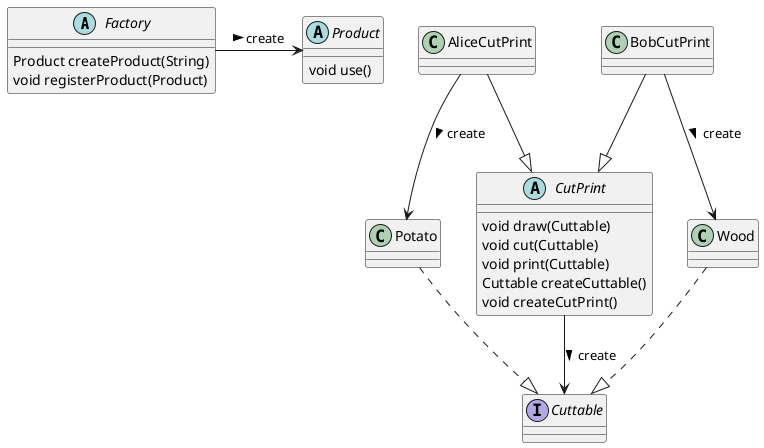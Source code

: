 @startuml CutPrint.Class

abstract class Factory {
    Product createProduct(String)
    void registerProduct(Product)
}
abstract class Product {
    void use()
}

Factory -> Product : create >

interface Cuttable {
}

abstract class CutPrint {
    void draw(Cuttable)
    void cut(Cuttable)
    void print(Cuttable)
    Cuttable createCuttable()
    void createCutPrint()
}

Wood ..|> Cuttable
Potato ..|> Cuttable

AliceCutPrint --|> CutPrint
BobCutPrint --|> CutPrint

CutPrint --> Cuttable : create >
AliceCutPrint --> Potato : create > 
BobCutPrint --> Wood : create >

@enduml